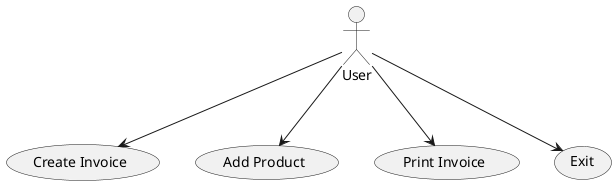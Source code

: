 @startuml

actor User

"Create Invoice" as (Create Invoice)
User --> (Create Invoice)

"Add Product" as (Add Product)
User --> (Add Product)

"Print Invoice" as (Print Invoice)
User --> (Print Invoice)

"Exit" as (Exit)
User --> (Exit)

@enduml
